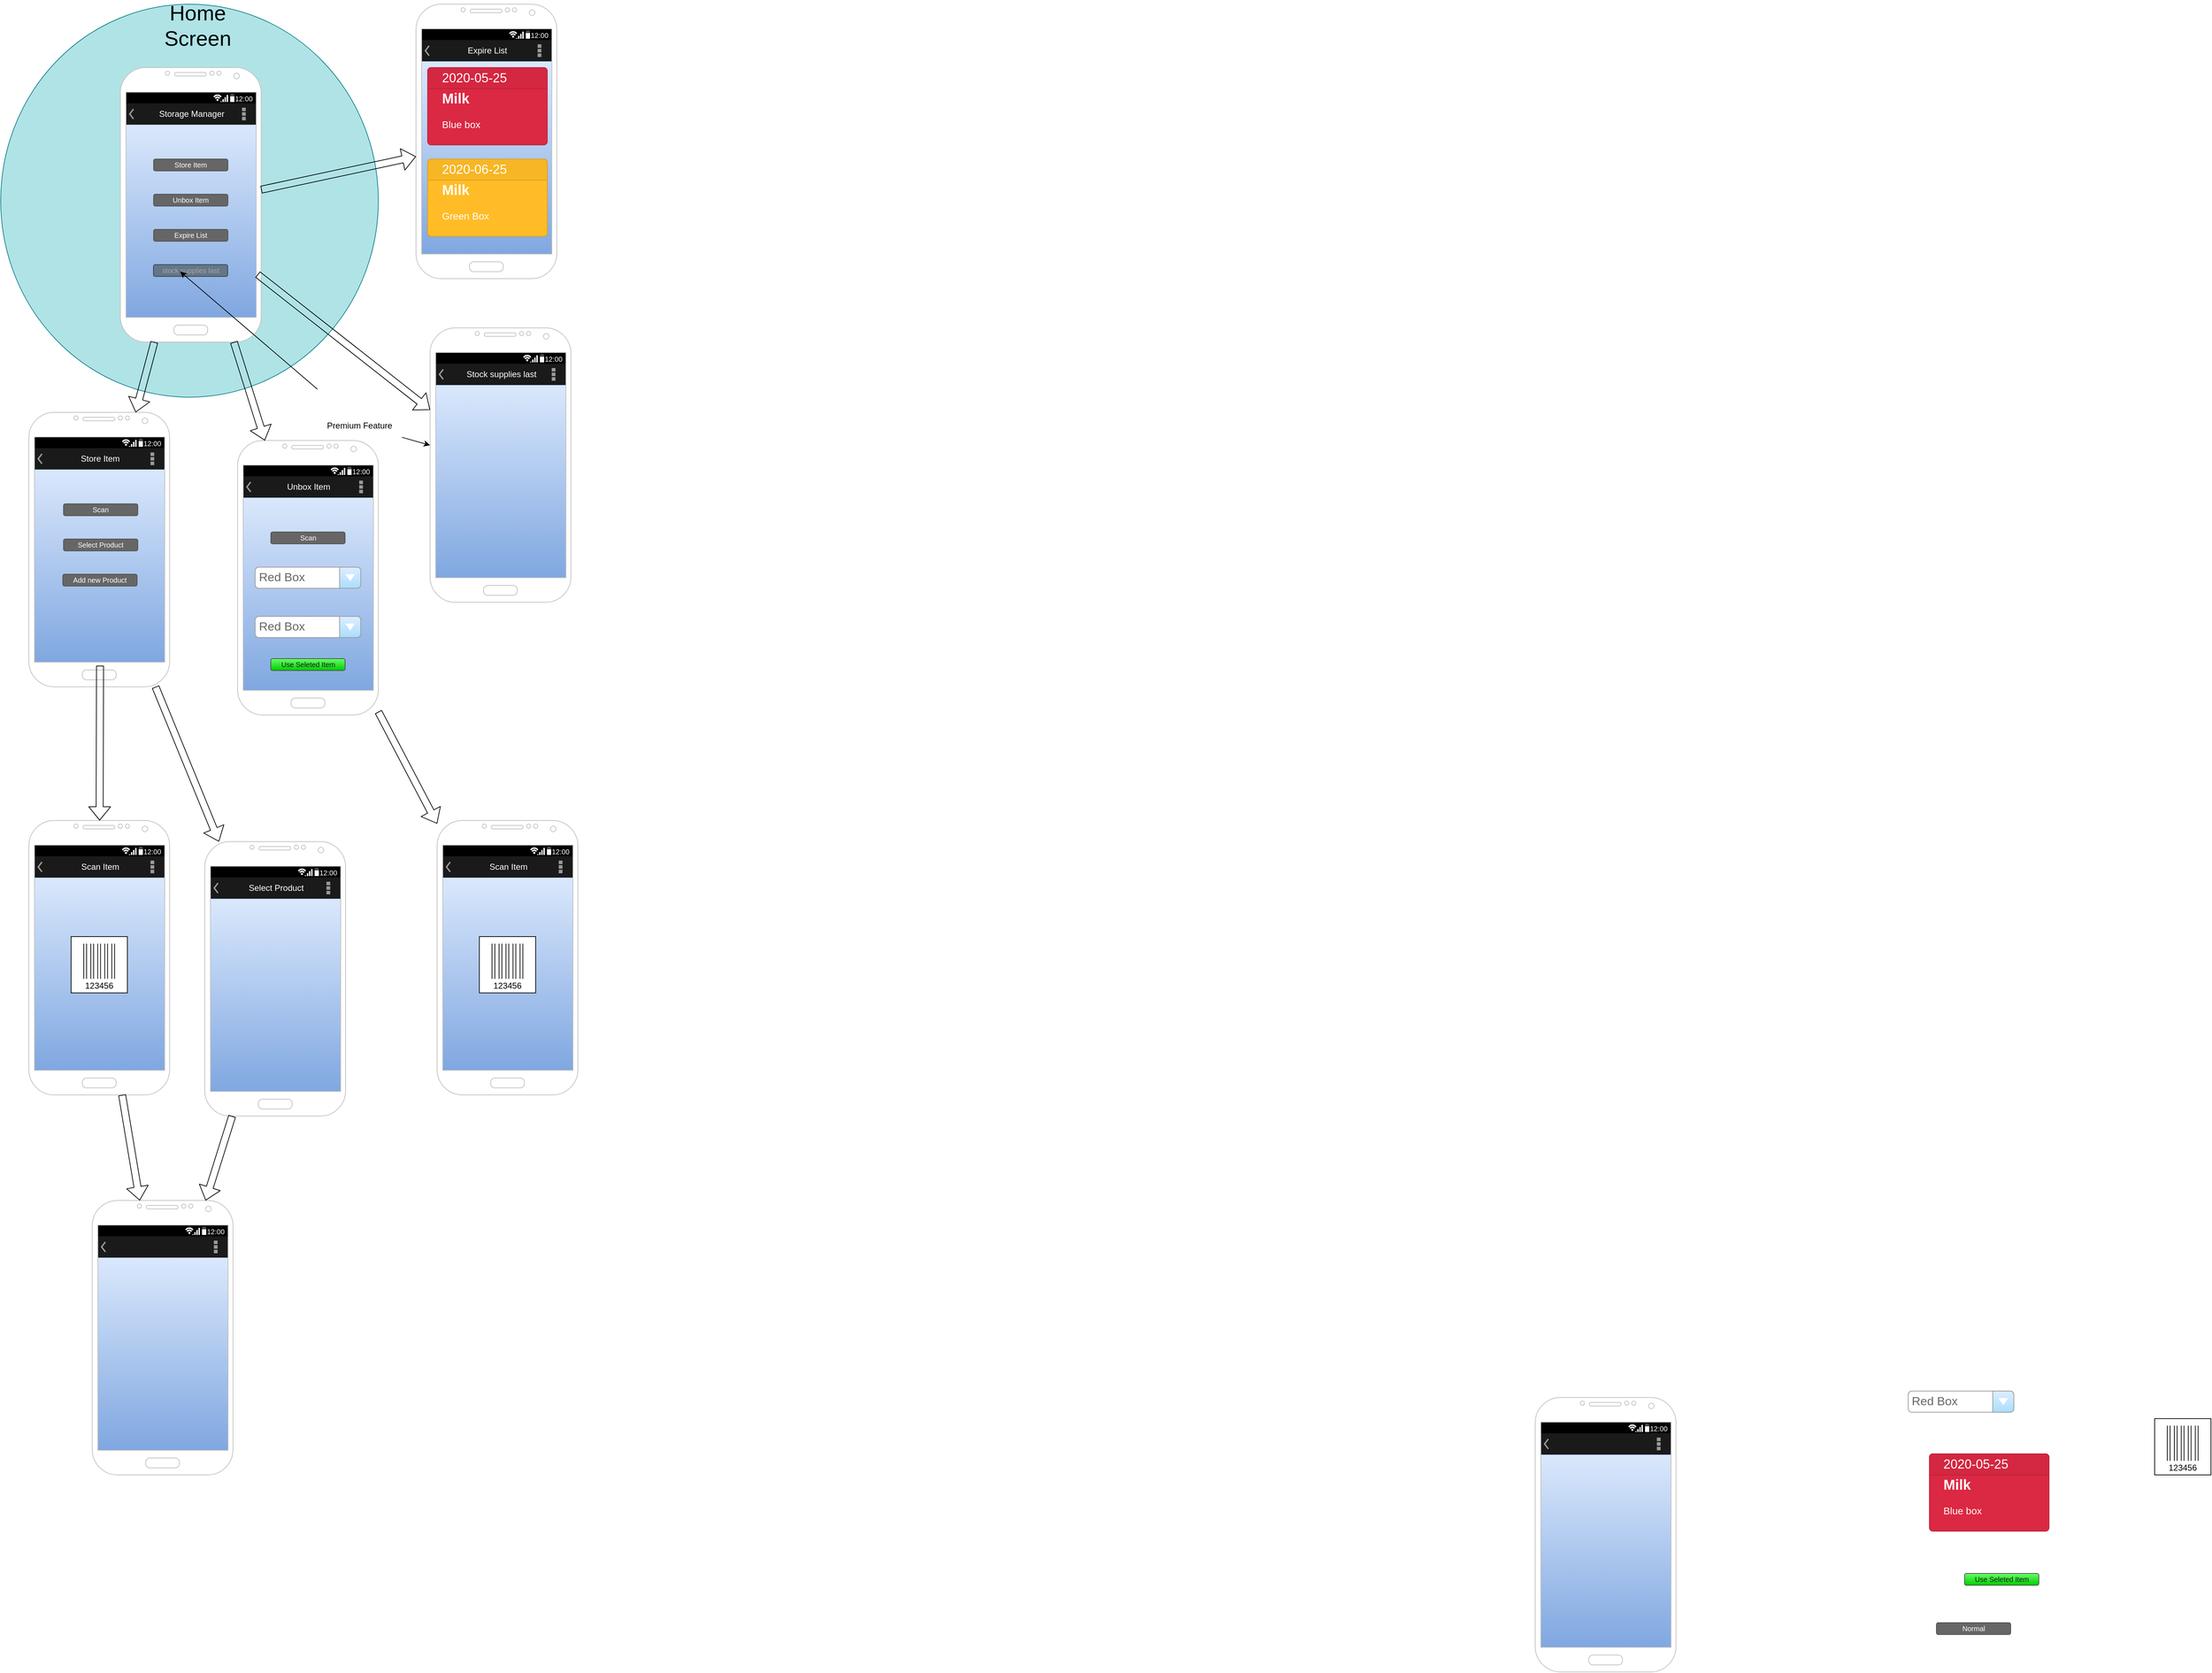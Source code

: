 <mxfile version="13.1.1" type="github">
  <diagram id="CHu45XtJOqBpzsB6C5ND" name="Page-1">
    <mxGraphModel dx="1303" dy="692" grid="1" gridSize="10" guides="1" tooltips="1" connect="1" arrows="1" fold="1" page="1" pageScale="1" pageWidth="850" pageHeight="1100" math="0" shadow="0">
      <root>
        <mxCell id="0" />
        <mxCell id="1" parent="0" />
        <mxCell id="-AypvJcpfiliAvQutzib-62" value="" style="ellipse;whiteSpace=wrap;html=1;fillColor=#b0e3e6;strokeColor=#0e8088;" vertex="1" parent="1">
          <mxGeometry y="30" width="536.5" height="558.44" as="geometry" />
        </mxCell>
        <mxCell id="jTlXZSJkSVps8n7bUzwx-30" value="" style="group" parent="1" vertex="1" connectable="0">
          <mxGeometry x="2180" y="2010" width="200" height="390" as="geometry" />
        </mxCell>
        <mxCell id="jTlXZSJkSVps8n7bUzwx-28" value="" style="group" parent="jTlXZSJkSVps8n7bUzwx-30" vertex="1" connectable="0">
          <mxGeometry width="200" height="390" as="geometry" />
        </mxCell>
        <mxCell id="jTlXZSJkSVps8n7bUzwx-32" value="" style="verticalLabelPosition=bottom;verticalAlign=top;html=1;shadow=0;dashed=0;strokeWidth=1;shape=mxgraph.ios.iBgFlat;strokeColor=#6c8ebf;fillColor=#dae8fc;gradientColor=#7ea6e0;" parent="jTlXZSJkSVps8n7bUzwx-28" vertex="1">
          <mxGeometry x="8" y="81" width="187" height="279" as="geometry" />
        </mxCell>
        <mxCell id="jTlXZSJkSVps8n7bUzwx-29" value="" style="strokeWidth=1;html=1;shadow=0;dashed=0;shape=mxgraph.android.action_bar;fillColor=#1A1A1A;strokeColor=#c0c0c0;strokeWidth=2;fontColor=#FFFFFF;" parent="jTlXZSJkSVps8n7bUzwx-28" vertex="1">
          <mxGeometry x="8" y="51" width="185" height="30" as="geometry" />
        </mxCell>
        <mxCell id="jTlXZSJkSVps8n7bUzwx-27" value="" style="strokeWidth=1;html=1;shadow=0;dashed=0;shape=mxgraph.android.statusBar;align=center;fillColor=#000000;strokeColor=#ffffff;fontColor=#ffffff;fontSize=10;aspect=fixed;" parent="jTlXZSJkSVps8n7bUzwx-28" vertex="1">
          <mxGeometry x="8" y="35" width="185" height="15.92" as="geometry" />
        </mxCell>
        <mxCell id="jTlXZSJkSVps8n7bUzwx-26" value="" style="verticalLabelPosition=bottom;verticalAlign=top;html=1;shadow=0;dashed=0;strokeWidth=1;shape=mxgraph.android.phone2;strokeColor=#c0c0c0;" parent="jTlXZSJkSVps8n7bUzwx-28" vertex="1">
          <mxGeometry width="200" height="390" as="geometry" />
        </mxCell>
        <mxCell id="jTlXZSJkSVps8n7bUzwx-33" value="" style="group" parent="1" vertex="1" connectable="0">
          <mxGeometry x="170" y="120.0" width="393" height="493.44" as="geometry" />
        </mxCell>
        <mxCell id="jTlXZSJkSVps8n7bUzwx-34" value="" style="group" parent="jTlXZSJkSVps8n7bUzwx-33" vertex="1" connectable="0">
          <mxGeometry width="393" height="493.44" as="geometry" />
        </mxCell>
        <mxCell id="jTlXZSJkSVps8n7bUzwx-35" value="" style="verticalLabelPosition=bottom;verticalAlign=top;html=1;shadow=0;dashed=0;strokeWidth=1;shape=mxgraph.ios.iBgFlat;strokeColor=#6c8ebf;fillColor=#dae8fc;gradientColor=#7ea6e0;" parent="jTlXZSJkSVps8n7bUzwx-34" vertex="1">
          <mxGeometry x="8" y="81" width="187" height="279" as="geometry" />
        </mxCell>
        <mxCell id="jTlXZSJkSVps8n7bUzwx-36" value="Storage Manager" style="strokeWidth=1;html=1;shadow=0;dashed=0;shape=mxgraph.android.action_bar;fillColor=#1A1A1A;strokeColor=#c0c0c0;strokeWidth=2;fontColor=#FFFFFF;" parent="jTlXZSJkSVps8n7bUzwx-34" vertex="1">
          <mxGeometry x="8" y="51" width="185" height="30" as="geometry" />
        </mxCell>
        <mxCell id="jTlXZSJkSVps8n7bUzwx-37" value="" style="strokeWidth=1;html=1;shadow=0;dashed=0;shape=mxgraph.android.statusBar;align=center;fillColor=#000000;strokeColor=#ffffff;fontColor=#ffffff;fontSize=10;aspect=fixed;" parent="jTlXZSJkSVps8n7bUzwx-34" vertex="1">
          <mxGeometry x="8" y="35" width="185" height="15.92" as="geometry" />
        </mxCell>
        <mxCell id="jTlXZSJkSVps8n7bUzwx-38" value="" style="verticalLabelPosition=bottom;verticalAlign=top;html=1;shadow=0;dashed=0;strokeWidth=1;shape=mxgraph.android.phone2;strokeColor=#c0c0c0;" parent="jTlXZSJkSVps8n7bUzwx-34" vertex="1">
          <mxGeometry width="200" height="390" as="geometry" />
        </mxCell>
        <mxCell id="jTlXZSJkSVps8n7bUzwx-39" value="Store Item" style="rounded=1;html=1;shadow=0;dashed=0;whiteSpace=wrap;fontSize=10;fillColor=#666666;align=center;strokeColor=#4D4D4D;fontColor=#ffffff;" parent="jTlXZSJkSVps8n7bUzwx-34" vertex="1">
          <mxGeometry x="47.25" y="130" width="105.5" height="16.88" as="geometry" />
        </mxCell>
        <mxCell id="jTlXZSJkSVps8n7bUzwx-40" value="Unbox Item" style="rounded=1;html=1;shadow=0;dashed=0;whiteSpace=wrap;fontSize=10;fillColor=#666666;align=center;strokeColor=#4D4D4D;fontColor=#ffffff;" parent="jTlXZSJkSVps8n7bUzwx-34" vertex="1">
          <mxGeometry x="47.25" y="180" width="105.5" height="16.88" as="geometry" />
        </mxCell>
        <mxCell id="jTlXZSJkSVps8n7bUzwx-41" value="Expire List" style="rounded=1;html=1;shadow=0;dashed=0;whiteSpace=wrap;fontSize=10;fillColor=#666666;align=center;strokeColor=#4D4D4D;fontColor=#ffffff;" parent="jTlXZSJkSVps8n7bUzwx-34" vertex="1">
          <mxGeometry x="47.25" y="230" width="105.5" height="16.88" as="geometry" />
        </mxCell>
        <mxCell id="jTlXZSJkSVps8n7bUzwx-109" value="stock supplies last" style="rounded=1;html=1;shadow=0;dashed=0;whiteSpace=wrap;fontSize=10;fillColor=#647687;align=center;strokeColor=#314354;fontColor=#A6A6A6;" parent="jTlXZSJkSVps8n7bUzwx-34" vertex="1">
          <mxGeometry x="47" y="280" width="105.5" height="16.88" as="geometry" />
        </mxCell>
        <mxCell id="jTlXZSJkSVps8n7bUzwx-42" value="" style="group" parent="1" vertex="1" connectable="0">
          <mxGeometry x="40" y="610" width="200" height="390" as="geometry" />
        </mxCell>
        <mxCell id="jTlXZSJkSVps8n7bUzwx-43" value="" style="group" parent="jTlXZSJkSVps8n7bUzwx-42" vertex="1" connectable="0">
          <mxGeometry width="200" height="390" as="geometry" />
        </mxCell>
        <mxCell id="jTlXZSJkSVps8n7bUzwx-44" value="" style="verticalLabelPosition=bottom;verticalAlign=top;html=1;shadow=0;dashed=0;strokeWidth=1;shape=mxgraph.ios.iBgFlat;strokeColor=#6c8ebf;fillColor=#dae8fc;gradientColor=#7ea6e0;" parent="jTlXZSJkSVps8n7bUzwx-43" vertex="1">
          <mxGeometry x="8" y="81" width="187" height="279" as="geometry" />
        </mxCell>
        <mxCell id="jTlXZSJkSVps8n7bUzwx-45" value="Store Item" style="strokeWidth=1;html=1;shadow=0;dashed=0;shape=mxgraph.android.action_bar;fillColor=#1A1A1A;strokeColor=#c0c0c0;strokeWidth=2;fontColor=#FFFFFF;" parent="jTlXZSJkSVps8n7bUzwx-43" vertex="1">
          <mxGeometry x="8" y="51" width="185" height="30" as="geometry" />
        </mxCell>
        <mxCell id="jTlXZSJkSVps8n7bUzwx-46" value="" style="strokeWidth=1;html=1;shadow=0;dashed=0;shape=mxgraph.android.statusBar;align=center;fillColor=#000000;strokeColor=#ffffff;fontColor=#ffffff;fontSize=10;aspect=fixed;" parent="jTlXZSJkSVps8n7bUzwx-43" vertex="1">
          <mxGeometry x="8" y="35" width="185" height="15.92" as="geometry" />
        </mxCell>
        <mxCell id="jTlXZSJkSVps8n7bUzwx-47" value="" style="verticalLabelPosition=bottom;verticalAlign=top;html=1;shadow=0;dashed=0;strokeWidth=1;shape=mxgraph.android.phone2;strokeColor=#c0c0c0;" parent="jTlXZSJkSVps8n7bUzwx-43" vertex="1">
          <mxGeometry width="200" height="390" as="geometry" />
        </mxCell>
        <mxCell id="jTlXZSJkSVps8n7bUzwx-106" value="Scan" style="rounded=1;html=1;shadow=0;dashed=0;whiteSpace=wrap;fontSize=10;fillColor=#666666;align=center;strokeColor=#4D4D4D;fontColor=#ffffff;" parent="jTlXZSJkSVps8n7bUzwx-43" vertex="1">
          <mxGeometry x="49.25" y="130" width="105.5" height="16.88" as="geometry" />
        </mxCell>
        <mxCell id="jTlXZSJkSVps8n7bUzwx-107" value="Select Product" style="rounded=1;html=1;shadow=0;dashed=0;whiteSpace=wrap;fontSize=10;fillColor=#666666;align=center;strokeColor=#4D4D4D;fontColor=#ffffff;" parent="jTlXZSJkSVps8n7bUzwx-43" vertex="1">
          <mxGeometry x="49.25" y="180" width="105.5" height="16.88" as="geometry" />
        </mxCell>
        <mxCell id="jTlXZSJkSVps8n7bUzwx-108" value="Add new Product" style="rounded=1;html=1;shadow=0;dashed=0;whiteSpace=wrap;fontSize=10;fillColor=#666666;align=center;strokeColor=#4D4D4D;fontColor=#ffffff;" parent="jTlXZSJkSVps8n7bUzwx-43" vertex="1">
          <mxGeometry x="48.25" y="230" width="105.5" height="16.88" as="geometry" />
        </mxCell>
        <mxCell id="jTlXZSJkSVps8n7bUzwx-48" value="" style="group" parent="1" vertex="1" connectable="0">
          <mxGeometry x="336.5" y="650" width="200" height="390" as="geometry" />
        </mxCell>
        <mxCell id="jTlXZSJkSVps8n7bUzwx-49" value="" style="group" parent="jTlXZSJkSVps8n7bUzwx-48" vertex="1" connectable="0">
          <mxGeometry width="200" height="390" as="geometry" />
        </mxCell>
        <mxCell id="jTlXZSJkSVps8n7bUzwx-50" value="" style="verticalLabelPosition=bottom;verticalAlign=top;html=1;shadow=0;dashed=0;strokeWidth=1;shape=mxgraph.ios.iBgFlat;strokeColor=#6c8ebf;fillColor=#dae8fc;gradientColor=#7ea6e0;" parent="jTlXZSJkSVps8n7bUzwx-49" vertex="1">
          <mxGeometry x="8" y="81" width="187" height="279" as="geometry" />
        </mxCell>
        <mxCell id="jTlXZSJkSVps8n7bUzwx-51" value="Unbox Item" style="strokeWidth=1;html=1;shadow=0;dashed=0;shape=mxgraph.android.action_bar;fillColor=#1A1A1A;strokeColor=#c0c0c0;strokeWidth=2;fontColor=#FFFFFF;" parent="jTlXZSJkSVps8n7bUzwx-49" vertex="1">
          <mxGeometry x="8" y="51" width="185" height="30" as="geometry" />
        </mxCell>
        <mxCell id="jTlXZSJkSVps8n7bUzwx-52" value="" style="strokeWidth=1;html=1;shadow=0;dashed=0;shape=mxgraph.android.statusBar;align=center;fillColor=#000000;strokeColor=#ffffff;fontColor=#ffffff;fontSize=10;aspect=fixed;" parent="jTlXZSJkSVps8n7bUzwx-49" vertex="1">
          <mxGeometry x="8" y="35" width="185" height="15.92" as="geometry" />
        </mxCell>
        <mxCell id="jTlXZSJkSVps8n7bUzwx-53" value="" style="verticalLabelPosition=bottom;verticalAlign=top;html=1;shadow=0;dashed=0;strokeWidth=1;shape=mxgraph.android.phone2;strokeColor=#c0c0c0;" parent="jTlXZSJkSVps8n7bUzwx-49" vertex="1">
          <mxGeometry width="200" height="390" as="geometry" />
        </mxCell>
        <mxCell id="jTlXZSJkSVps8n7bUzwx-117" value="Scan" style="rounded=1;html=1;shadow=0;dashed=0;whiteSpace=wrap;fontSize=10;fillColor=#666666;align=center;strokeColor=#4D4D4D;fontColor=#ffffff;" parent="jTlXZSJkSVps8n7bUzwx-49" vertex="1">
          <mxGeometry x="47.25" y="130" width="105.5" height="16.88" as="geometry" />
        </mxCell>
        <mxCell id="jTlXZSJkSVps8n7bUzwx-31" value="Red Box" style="strokeWidth=1;shadow=0;dashed=0;align=center;html=1;shape=mxgraph.mockup.forms.comboBox;strokeColor=#999999;fillColor=#ddeeff;align=left;fillColor2=#aaddff;mainText=;fontColor=#666666;fontSize=17;spacingLeft=3;" parent="jTlXZSJkSVps8n7bUzwx-49" vertex="1">
          <mxGeometry x="25" y="180" width="150" height="30" as="geometry" />
        </mxCell>
        <mxCell id="jTlXZSJkSVps8n7bUzwx-127" value="Red Box" style="strokeWidth=1;shadow=0;dashed=0;align=center;html=1;shape=mxgraph.mockup.forms.comboBox;strokeColor=#999999;fillColor=#ddeeff;align=left;fillColor2=#aaddff;mainText=;fontColor=#666666;fontSize=17;spacingLeft=3;" parent="jTlXZSJkSVps8n7bUzwx-49" vertex="1">
          <mxGeometry x="25" y="250" width="150" height="30" as="geometry" />
        </mxCell>
        <mxCell id="jTlXZSJkSVps8n7bUzwx-128" value="Use Seleted Item" style="rounded=1;html=1;shadow=0;dashed=0;whiteSpace=wrap;fontSize=10;fillColor=#66FF66;align=center;strokeColor=#4D4D4D;fontColor=#1A1A1A;gradientColor=#00CC00;" parent="jTlXZSJkSVps8n7bUzwx-49" vertex="1">
          <mxGeometry x="47.25" y="310" width="105.5" height="16.88" as="geometry" />
        </mxCell>
        <mxCell id="jTlXZSJkSVps8n7bUzwx-54" value="" style="group" parent="1" vertex="1" connectable="0">
          <mxGeometry x="590" y="30.0" width="200" height="390" as="geometry" />
        </mxCell>
        <mxCell id="jTlXZSJkSVps8n7bUzwx-55" value="" style="group" parent="jTlXZSJkSVps8n7bUzwx-54" vertex="1" connectable="0">
          <mxGeometry width="200" height="390" as="geometry" />
        </mxCell>
        <mxCell id="jTlXZSJkSVps8n7bUzwx-56" value="" style="verticalLabelPosition=bottom;verticalAlign=top;html=1;shadow=0;dashed=0;strokeWidth=1;shape=mxgraph.ios.iBgFlat;strokeColor=#6c8ebf;fillColor=#dae8fc;gradientColor=#7ea6e0;" parent="jTlXZSJkSVps8n7bUzwx-55" vertex="1">
          <mxGeometry x="8" y="81" width="187" height="279" as="geometry" />
        </mxCell>
        <mxCell id="jTlXZSJkSVps8n7bUzwx-57" value="Expire List" style="strokeWidth=1;html=1;shadow=0;dashed=0;shape=mxgraph.android.action_bar;fillColor=#1A1A1A;strokeColor=#c0c0c0;strokeWidth=2;fontColor=#FFFFFF;" parent="jTlXZSJkSVps8n7bUzwx-55" vertex="1">
          <mxGeometry x="8" y="51" width="185" height="30" as="geometry" />
        </mxCell>
        <mxCell id="jTlXZSJkSVps8n7bUzwx-58" value="" style="strokeWidth=1;html=1;shadow=0;dashed=0;shape=mxgraph.android.statusBar;align=center;fillColor=#000000;strokeColor=#ffffff;fontColor=#ffffff;fontSize=10;aspect=fixed;" parent="jTlXZSJkSVps8n7bUzwx-55" vertex="1">
          <mxGeometry x="8" y="35" width="185" height="15.92" as="geometry" />
        </mxCell>
        <mxCell id="jTlXZSJkSVps8n7bUzwx-59" value="" style="verticalLabelPosition=bottom;verticalAlign=top;html=1;shadow=0;dashed=0;strokeWidth=1;shape=mxgraph.android.phone2;strokeColor=#c0c0c0;" parent="jTlXZSJkSVps8n7bUzwx-55" vertex="1">
          <mxGeometry width="200" height="390" as="geometry" />
        </mxCell>
        <mxCell id="jTlXZSJkSVps8n7bUzwx-118" value="&lt;b&gt;&lt;font style=&quot;font-size: 20px&quot;&gt;Milk&lt;/font&gt;&lt;/b&gt;&lt;br style=&quot;font-size: 14px&quot;&gt;&lt;br style=&quot;font-size: 14px&quot;&gt;Blue box" style="html=1;shadow=0;dashed=0;shape=mxgraph.bootstrap.rrect;rSize=5;strokeColor=#BA2239;html=1;whiteSpace=wrap;fillColor=#DB2843;fontColor=#ffffff;verticalAlign=bottom;align=left;spacing=20;spacingBottom=0;fontSize=14;" parent="jTlXZSJkSVps8n7bUzwx-55" vertex="1">
          <mxGeometry x="16.5" y="90" width="170" height="110" as="geometry" />
        </mxCell>
        <mxCell id="jTlXZSJkSVps8n7bUzwx-119" value="2020-05-25" style="html=1;shadow=0;dashed=0;shape=mxgraph.bootstrap.topButton;rSize=5;perimeter=none;whiteSpace=wrap;fillColor=#D42741;strokeColor=#BA2239;fontColor=#ffffff;resizeWidth=1;fontSize=18;align=left;spacing=20;" parent="jTlXZSJkSVps8n7bUzwx-118" vertex="1">
          <mxGeometry width="170" height="30" relative="1" as="geometry" />
        </mxCell>
        <mxCell id="jTlXZSJkSVps8n7bUzwx-124" value="&lt;b&gt;&lt;font style=&quot;font-size: 20px&quot;&gt;Milk&lt;/font&gt;&lt;/b&gt;&lt;br style=&quot;font-size: 14px&quot;&gt;&lt;br style=&quot;font-size: 14px&quot;&gt;Green Box" style="html=1;shadow=0;dashed=0;shape=mxgraph.bootstrap.rrect;rSize=5;strokeColor=#D89F20;html=1;whiteSpace=wrap;fillColor=#FFBC26;fontColor=#ffffff;verticalAlign=bottom;align=left;spacing=20;spacingBottom=0;fontSize=14;" parent="jTlXZSJkSVps8n7bUzwx-55" vertex="1">
          <mxGeometry x="16.5" y="220" width="170" height="110" as="geometry" />
        </mxCell>
        <mxCell id="jTlXZSJkSVps8n7bUzwx-125" value="2020-06-25" style="html=1;shadow=0;dashed=0;shape=mxgraph.bootstrap.topButton;rSize=5;perimeter=none;whiteSpace=wrap;fillColor=#F7B625;strokeColor=#D89F20;fontColor=#ffffff;resizeWidth=1;fontSize=18;align=left;spacing=20;" parent="jTlXZSJkSVps8n7bUzwx-124" vertex="1">
          <mxGeometry width="170" height="30" relative="1" as="geometry" />
        </mxCell>
        <mxCell id="jTlXZSJkSVps8n7bUzwx-60" value="" style="group" parent="1" vertex="1" connectable="0">
          <mxGeometry x="610" y="490" width="200" height="390" as="geometry" />
        </mxCell>
        <mxCell id="jTlXZSJkSVps8n7bUzwx-61" value="" style="group" parent="jTlXZSJkSVps8n7bUzwx-60" vertex="1" connectable="0">
          <mxGeometry width="200" height="390" as="geometry" />
        </mxCell>
        <mxCell id="jTlXZSJkSVps8n7bUzwx-62" value="" style="verticalLabelPosition=bottom;verticalAlign=top;html=1;shadow=0;dashed=0;strokeWidth=1;shape=mxgraph.ios.iBgFlat;strokeColor=#6c8ebf;fillColor=#dae8fc;gradientColor=#7ea6e0;" parent="jTlXZSJkSVps8n7bUzwx-61" vertex="1">
          <mxGeometry x="8" y="81" width="187" height="279" as="geometry" />
        </mxCell>
        <mxCell id="jTlXZSJkSVps8n7bUzwx-63" value="Stock supplies last" style="strokeWidth=1;html=1;shadow=0;dashed=0;shape=mxgraph.android.action_bar;fillColor=#1A1A1A;strokeColor=#c0c0c0;strokeWidth=2;fontColor=#FFFFFF;" parent="jTlXZSJkSVps8n7bUzwx-61" vertex="1">
          <mxGeometry x="8" y="51" width="185" height="30" as="geometry" />
        </mxCell>
        <mxCell id="jTlXZSJkSVps8n7bUzwx-64" value="" style="strokeWidth=1;html=1;shadow=0;dashed=0;shape=mxgraph.android.statusBar;align=center;fillColor=#000000;strokeColor=#ffffff;fontColor=#ffffff;fontSize=10;aspect=fixed;" parent="jTlXZSJkSVps8n7bUzwx-61" vertex="1">
          <mxGeometry x="8" y="35" width="185" height="15.92" as="geometry" />
        </mxCell>
        <mxCell id="jTlXZSJkSVps8n7bUzwx-65" value="" style="verticalLabelPosition=bottom;verticalAlign=top;html=1;shadow=0;dashed=0;strokeWidth=1;shape=mxgraph.android.phone2;strokeColor=#c0c0c0;" parent="jTlXZSJkSVps8n7bUzwx-61" vertex="1">
          <mxGeometry width="200" height="390" as="geometry" />
        </mxCell>
        <mxCell id="jTlXZSJkSVps8n7bUzwx-66" value="" style="group" parent="1" vertex="1" connectable="0">
          <mxGeometry x="40" y="1190" width="200" height="390" as="geometry" />
        </mxCell>
        <mxCell id="jTlXZSJkSVps8n7bUzwx-67" value="" style="group" parent="jTlXZSJkSVps8n7bUzwx-66" vertex="1" connectable="0">
          <mxGeometry width="200" height="390" as="geometry" />
        </mxCell>
        <mxCell id="jTlXZSJkSVps8n7bUzwx-68" value="" style="verticalLabelPosition=bottom;verticalAlign=top;html=1;shadow=0;dashed=0;strokeWidth=1;shape=mxgraph.ios.iBgFlat;strokeColor=#6c8ebf;fillColor=#dae8fc;gradientColor=#7ea6e0;" parent="jTlXZSJkSVps8n7bUzwx-67" vertex="1">
          <mxGeometry x="8" y="81" width="187" height="279" as="geometry" />
        </mxCell>
        <mxCell id="jTlXZSJkSVps8n7bUzwx-69" value="Scan Item" style="strokeWidth=1;html=1;shadow=0;dashed=0;shape=mxgraph.android.action_bar;fillColor=#1A1A1A;strokeColor=#c0c0c0;strokeWidth=2;fontColor=#FFFFFF;" parent="jTlXZSJkSVps8n7bUzwx-67" vertex="1">
          <mxGeometry x="8" y="51" width="185" height="30" as="geometry" />
        </mxCell>
        <mxCell id="jTlXZSJkSVps8n7bUzwx-70" value="" style="strokeWidth=1;html=1;shadow=0;dashed=0;shape=mxgraph.android.statusBar;align=center;fillColor=#000000;strokeColor=#ffffff;fontColor=#ffffff;fontSize=10;aspect=fixed;" parent="jTlXZSJkSVps8n7bUzwx-67" vertex="1">
          <mxGeometry x="8" y="35" width="185" height="15.92" as="geometry" />
        </mxCell>
        <mxCell id="jTlXZSJkSVps8n7bUzwx-71" value="" style="verticalLabelPosition=bottom;verticalAlign=top;html=1;shadow=0;dashed=0;strokeWidth=1;shape=mxgraph.android.phone2;strokeColor=#c0c0c0;" parent="jTlXZSJkSVps8n7bUzwx-67" vertex="1">
          <mxGeometry width="200" height="390" as="geometry" />
        </mxCell>
        <mxCell id="-AypvJcpfiliAvQutzib-44" value="" style="group" vertex="1" connectable="0" parent="jTlXZSJkSVps8n7bUzwx-67">
          <mxGeometry x="60" y="165" width="80" height="80" as="geometry" />
        </mxCell>
        <mxCell id="-AypvJcpfiliAvQutzib-45" value="" style="group" vertex="1" connectable="0" parent="-AypvJcpfiliAvQutzib-44">
          <mxGeometry width="80" height="80" as="geometry" />
        </mxCell>
        <mxCell id="-AypvJcpfiliAvQutzib-46" value="" style="group" vertex="1" connectable="0" parent="-AypvJcpfiliAvQutzib-45">
          <mxGeometry width="80" height="80" as="geometry" />
        </mxCell>
        <mxCell id="-AypvJcpfiliAvQutzib-47" value="" style="whiteSpace=wrap;html=1;aspect=fixed;" vertex="1" parent="-AypvJcpfiliAvQutzib-46">
          <mxGeometry width="80" height="80" as="geometry" />
        </mxCell>
        <mxCell id="-AypvJcpfiliAvQutzib-48" value="" style="shape=link;html=1;exitX=0.25;exitY=0.75;exitDx=0;exitDy=0;exitPerimeter=0;entryX=0.25;entryY=0.125;entryDx=0;entryDy=0;entryPerimeter=0;" edge="1" parent="-AypvJcpfiliAvQutzib-46" source="-AypvJcpfiliAvQutzib-47" target="-AypvJcpfiliAvQutzib-47">
          <mxGeometry width="50" height="50" relative="1" as="geometry">
            <mxPoint x="-80" y="70" as="sourcePoint" />
            <mxPoint x="-10" y="10" as="targetPoint" />
          </mxGeometry>
        </mxCell>
        <mxCell id="-AypvJcpfiliAvQutzib-49" value="" style="shape=link;html=1;exitX=0.25;exitY=0.75;exitDx=0;exitDy=0;exitPerimeter=0;entryX=0.25;entryY=0.125;entryDx=0;entryDy=0;entryPerimeter=0;" edge="1" parent="-AypvJcpfiliAvQutzib-46">
          <mxGeometry width="50" height="50" relative="1" as="geometry">
            <mxPoint x="30" y="60" as="sourcePoint" />
            <mxPoint x="30" y="10" as="targetPoint" />
          </mxGeometry>
        </mxCell>
        <mxCell id="-AypvJcpfiliAvQutzib-50" value="" style="shape=link;html=1;exitX=0.25;exitY=0.75;exitDx=0;exitDy=0;exitPerimeter=0;entryX=0.25;entryY=0.125;entryDx=0;entryDy=0;entryPerimeter=0;" edge="1" parent="-AypvJcpfiliAvQutzib-46">
          <mxGeometry width="50" height="50" relative="1" as="geometry">
            <mxPoint x="39.8" y="60" as="sourcePoint" />
            <mxPoint x="39.8" y="10" as="targetPoint" />
          </mxGeometry>
        </mxCell>
        <mxCell id="-AypvJcpfiliAvQutzib-51" value="" style="shape=link;html=1;exitX=0.25;exitY=0.75;exitDx=0;exitDy=0;exitPerimeter=0;entryX=0.25;entryY=0.125;entryDx=0;entryDy=0;entryPerimeter=0;" edge="1" parent="-AypvJcpfiliAvQutzib-46">
          <mxGeometry width="50" height="50" relative="1" as="geometry">
            <mxPoint x="49.8" y="60" as="sourcePoint" />
            <mxPoint x="49.8" y="10" as="targetPoint" />
          </mxGeometry>
        </mxCell>
        <mxCell id="-AypvJcpfiliAvQutzib-52" value="" style="shape=link;html=1;exitX=0.25;exitY=0.75;exitDx=0;exitDy=0;exitPerimeter=0;entryX=0.25;entryY=0.125;entryDx=0;entryDy=0;entryPerimeter=0;" edge="1" parent="-AypvJcpfiliAvQutzib-46">
          <mxGeometry width="50" height="50" relative="1" as="geometry">
            <mxPoint x="59.8" y="60" as="sourcePoint" />
            <mxPoint x="59.8" y="10" as="targetPoint" />
          </mxGeometry>
        </mxCell>
        <mxCell id="-AypvJcpfiliAvQutzib-53" value="123456" style="text;html=1;strokeColor=none;fillColor=none;align=center;verticalAlign=middle;whiteSpace=wrap;rounded=0;" vertex="1" parent="-AypvJcpfiliAvQutzib-46">
          <mxGeometry x="20" y="60" width="40" height="20" as="geometry" />
        </mxCell>
        <mxCell id="jTlXZSJkSVps8n7bUzwx-72" value="" style="group" parent="1" vertex="1" connectable="0">
          <mxGeometry x="130" y="1730" width="200" height="390" as="geometry" />
        </mxCell>
        <mxCell id="jTlXZSJkSVps8n7bUzwx-73" value="" style="group" parent="jTlXZSJkSVps8n7bUzwx-72" vertex="1" connectable="0">
          <mxGeometry width="200" height="390" as="geometry" />
        </mxCell>
        <mxCell id="jTlXZSJkSVps8n7bUzwx-74" value="" style="verticalLabelPosition=bottom;verticalAlign=top;html=1;shadow=0;dashed=0;strokeWidth=1;shape=mxgraph.ios.iBgFlat;strokeColor=#6c8ebf;fillColor=#dae8fc;gradientColor=#7ea6e0;" parent="jTlXZSJkSVps8n7bUzwx-73" vertex="1">
          <mxGeometry x="8" y="81" width="187" height="279" as="geometry" />
        </mxCell>
        <mxCell id="jTlXZSJkSVps8n7bUzwx-75" value="" style="strokeWidth=1;html=1;shadow=0;dashed=0;shape=mxgraph.android.action_bar;fillColor=#1A1A1A;strokeColor=#c0c0c0;strokeWidth=2;fontColor=#FFFFFF;" parent="jTlXZSJkSVps8n7bUzwx-73" vertex="1">
          <mxGeometry x="8" y="51" width="185" height="30" as="geometry" />
        </mxCell>
        <mxCell id="jTlXZSJkSVps8n7bUzwx-76" value="" style="strokeWidth=1;html=1;shadow=0;dashed=0;shape=mxgraph.android.statusBar;align=center;fillColor=#000000;strokeColor=#ffffff;fontColor=#ffffff;fontSize=10;aspect=fixed;" parent="jTlXZSJkSVps8n7bUzwx-73" vertex="1">
          <mxGeometry x="8" y="35" width="185" height="15.92" as="geometry" />
        </mxCell>
        <mxCell id="jTlXZSJkSVps8n7bUzwx-77" value="" style="verticalLabelPosition=bottom;verticalAlign=top;html=1;shadow=0;dashed=0;strokeWidth=1;shape=mxgraph.android.phone2;strokeColor=#c0c0c0;" parent="jTlXZSJkSVps8n7bUzwx-73" vertex="1">
          <mxGeometry width="200" height="390" as="geometry" />
        </mxCell>
        <mxCell id="jTlXZSJkSVps8n7bUzwx-102" value="" style="shape=flexArrow;endArrow=classic;html=1;" parent="1" source="jTlXZSJkSVps8n7bUzwx-38" target="jTlXZSJkSVps8n7bUzwx-47" edge="1">
          <mxGeometry width="50" height="50" relative="1" as="geometry">
            <mxPoint x="250" y="411" as="sourcePoint" />
            <mxPoint x="250" y="20" as="targetPoint" />
          </mxGeometry>
        </mxCell>
        <mxCell id="jTlXZSJkSVps8n7bUzwx-103" value="" style="shape=flexArrow;endArrow=classic;html=1;" parent="1" source="jTlXZSJkSVps8n7bUzwx-38" target="jTlXZSJkSVps8n7bUzwx-53" edge="1">
          <mxGeometry width="50" height="50" relative="1" as="geometry">
            <mxPoint x="440" y="530" as="sourcePoint" />
            <mxPoint x="490" y="480" as="targetPoint" />
          </mxGeometry>
        </mxCell>
        <mxCell id="jTlXZSJkSVps8n7bUzwx-104" value="" style="shape=flexArrow;endArrow=classic;html=1;" parent="1" source="jTlXZSJkSVps8n7bUzwx-38" target="jTlXZSJkSVps8n7bUzwx-59" edge="1">
          <mxGeometry width="50" height="50" relative="1" as="geometry">
            <mxPoint x="680" y="520" as="sourcePoint" />
            <mxPoint x="730" y="470" as="targetPoint" />
          </mxGeometry>
        </mxCell>
        <mxCell id="-AypvJcpfiliAvQutzib-13" value="" style="shape=flexArrow;endArrow=classic;html=1;" edge="1" parent="1" source="jTlXZSJkSVps8n7bUzwx-44" target="jTlXZSJkSVps8n7bUzwx-71">
          <mxGeometry width="50" height="50" relative="1" as="geometry">
            <mxPoint x="-550" y="740" as="sourcePoint" />
            <mxPoint x="1040" y="420" as="targetPoint" />
          </mxGeometry>
        </mxCell>
        <mxCell id="-AypvJcpfiliAvQutzib-14" value="" style="shape=flexArrow;endArrow=classic;html=1;" edge="1" parent="1" source="jTlXZSJkSVps8n7bUzwx-35" target="jTlXZSJkSVps8n7bUzwx-65">
          <mxGeometry width="50" height="50" relative="1" as="geometry">
            <mxPoint x="1197.088" y="400" as="sourcePoint" />
            <mxPoint x="1020" y="320" as="targetPoint" />
          </mxGeometry>
        </mxCell>
        <mxCell id="-AypvJcpfiliAvQutzib-15" value="" style="shape=flexArrow;endArrow=classic;html=1;" edge="1" parent="1" source="jTlXZSJkSVps8n7bUzwx-71" target="jTlXZSJkSVps8n7bUzwx-77">
          <mxGeometry width="50" height="50" relative="1" as="geometry">
            <mxPoint x="-490" y="1130" as="sourcePoint" />
            <mxPoint x="1570" y="420" as="targetPoint" />
          </mxGeometry>
        </mxCell>
        <mxCell id="-AypvJcpfiliAvQutzib-16" value="" style="endArrow=classic;html=1;entryX=0.36;entryY=0.592;entryDx=0;entryDy=0;entryPerimeter=0;" edge="1" parent="1" source="-AypvJcpfiliAvQutzib-17" target="jTlXZSJkSVps8n7bUzwx-109">
          <mxGeometry width="50" height="50" relative="1" as="geometry">
            <mxPoint x="130" y="310" as="sourcePoint" />
            <mxPoint x="210" y="320" as="targetPoint" />
          </mxGeometry>
        </mxCell>
        <mxCell id="-AypvJcpfiliAvQutzib-17" value="Premium Feature" style="text;html=1;strokeColor=none;fillColor=none;align=center;verticalAlign=middle;whiteSpace=wrap;rounded=0;" vertex="1" parent="1">
          <mxGeometry x="450" y="570" width="120" height="117" as="geometry" />
        </mxCell>
        <mxCell id="jTlXZSJkSVps8n7bUzwx-126" value="Red Box" style="strokeWidth=1;shadow=0;dashed=0;align=center;html=1;shape=mxgraph.mockup.forms.comboBox;strokeColor=#999999;fillColor=#ddeeff;align=left;fillColor2=#aaddff;mainText=;fontColor=#666666;fontSize=17;spacingLeft=3;" parent="1" vertex="1">
          <mxGeometry x="2710" y="2000.92" width="150" height="30" as="geometry" />
        </mxCell>
        <mxCell id="jTlXZSJkSVps8n7bUzwx-122" value="&lt;b&gt;&lt;font style=&quot;font-size: 20px&quot;&gt;Milk&lt;/font&gt;&lt;/b&gt;&lt;br style=&quot;font-size: 14px&quot;&gt;&lt;br style=&quot;font-size: 14px&quot;&gt;Blue box" style="html=1;shadow=0;dashed=0;shape=mxgraph.bootstrap.rrect;rSize=5;strokeColor=#BA2239;html=1;whiteSpace=wrap;fillColor=#DB2843;fontColor=#ffffff;verticalAlign=bottom;align=left;spacing=20;spacingBottom=0;fontSize=14;" parent="1" vertex="1">
          <mxGeometry x="2740" y="2090" width="170" height="110" as="geometry" />
        </mxCell>
        <mxCell id="jTlXZSJkSVps8n7bUzwx-123" value="2020-05-25" style="html=1;shadow=0;dashed=0;shape=mxgraph.bootstrap.topButton;rSize=5;perimeter=none;whiteSpace=wrap;fillColor=#D42741;strokeColor=#BA2239;fontColor=#ffffff;resizeWidth=1;fontSize=18;align=left;spacing=20;" parent="jTlXZSJkSVps8n7bUzwx-122" vertex="1">
          <mxGeometry width="170" height="30" relative="1" as="geometry" />
        </mxCell>
        <mxCell id="jTlXZSJkSVps8n7bUzwx-129" value="Use Seleted Item" style="rounded=1;html=1;shadow=0;dashed=0;whiteSpace=wrap;fontSize=10;fillColor=#66FF66;align=center;strokeColor=#4D4D4D;fontColor=#1A1A1A;gradientColor=#00CC00;" parent="1" vertex="1">
          <mxGeometry x="2790" y="2260" width="105.5" height="16.88" as="geometry" />
        </mxCell>
        <mxCell id="jTlXZSJkSVps8n7bUzwx-110" value="Normal" style="rounded=1;html=1;shadow=0;dashed=0;whiteSpace=wrap;fontSize=10;fillColor=#666666;align=center;strokeColor=#4D4D4D;fontColor=#ffffff;" parent="1" vertex="1">
          <mxGeometry x="2750" y="2330" width="105.5" height="16.88" as="geometry" />
        </mxCell>
        <mxCell id="-AypvJcpfiliAvQutzib-29" value="" style="endArrow=classic;html=1;" edge="1" parent="1" source="-AypvJcpfiliAvQutzib-17" target="jTlXZSJkSVps8n7bUzwx-65">
          <mxGeometry width="50" height="50" relative="1" as="geometry">
            <mxPoint x="960" y="770" as="sourcePoint" />
            <mxPoint x="970" y="930" as="targetPoint" />
          </mxGeometry>
        </mxCell>
        <mxCell id="-AypvJcpfiliAvQutzib-42" value="" style="group" vertex="1" connectable="0" parent="1">
          <mxGeometry x="3060" y="2040" width="80" height="80" as="geometry" />
        </mxCell>
        <mxCell id="-AypvJcpfiliAvQutzib-41" value="" style="group" vertex="1" connectable="0" parent="-AypvJcpfiliAvQutzib-42">
          <mxGeometry width="80" height="80" as="geometry" />
        </mxCell>
        <mxCell id="-AypvJcpfiliAvQutzib-37" value="" style="group" vertex="1" connectable="0" parent="-AypvJcpfiliAvQutzib-41">
          <mxGeometry width="80" height="80" as="geometry" />
        </mxCell>
        <mxCell id="-AypvJcpfiliAvQutzib-30" value="" style="whiteSpace=wrap;html=1;aspect=fixed;" vertex="1" parent="-AypvJcpfiliAvQutzib-37">
          <mxGeometry width="80" height="80" as="geometry" />
        </mxCell>
        <mxCell id="-AypvJcpfiliAvQutzib-31" value="" style="shape=link;html=1;exitX=0.25;exitY=0.75;exitDx=0;exitDy=0;exitPerimeter=0;entryX=0.25;entryY=0.125;entryDx=0;entryDy=0;entryPerimeter=0;" edge="1" parent="-AypvJcpfiliAvQutzib-37" source="-AypvJcpfiliAvQutzib-30" target="-AypvJcpfiliAvQutzib-30">
          <mxGeometry width="50" height="50" relative="1" as="geometry">
            <mxPoint x="-80" y="70" as="sourcePoint" />
            <mxPoint x="-10" y="10" as="targetPoint" />
          </mxGeometry>
        </mxCell>
        <mxCell id="-AypvJcpfiliAvQutzib-32" value="" style="shape=link;html=1;exitX=0.25;exitY=0.75;exitDx=0;exitDy=0;exitPerimeter=0;entryX=0.25;entryY=0.125;entryDx=0;entryDy=0;entryPerimeter=0;" edge="1" parent="-AypvJcpfiliAvQutzib-37">
          <mxGeometry width="50" height="50" relative="1" as="geometry">
            <mxPoint x="30" y="60" as="sourcePoint" />
            <mxPoint x="30" y="10" as="targetPoint" />
          </mxGeometry>
        </mxCell>
        <mxCell id="-AypvJcpfiliAvQutzib-33" value="" style="shape=link;html=1;exitX=0.25;exitY=0.75;exitDx=0;exitDy=0;exitPerimeter=0;entryX=0.25;entryY=0.125;entryDx=0;entryDy=0;entryPerimeter=0;" edge="1" parent="-AypvJcpfiliAvQutzib-37">
          <mxGeometry width="50" height="50" relative="1" as="geometry">
            <mxPoint x="39.8" y="60" as="sourcePoint" />
            <mxPoint x="39.8" y="10" as="targetPoint" />
          </mxGeometry>
        </mxCell>
        <mxCell id="-AypvJcpfiliAvQutzib-34" value="" style="shape=link;html=1;exitX=0.25;exitY=0.75;exitDx=0;exitDy=0;exitPerimeter=0;entryX=0.25;entryY=0.125;entryDx=0;entryDy=0;entryPerimeter=0;" edge="1" parent="-AypvJcpfiliAvQutzib-37">
          <mxGeometry width="50" height="50" relative="1" as="geometry">
            <mxPoint x="49.8" y="60" as="sourcePoint" />
            <mxPoint x="49.8" y="10" as="targetPoint" />
          </mxGeometry>
        </mxCell>
        <mxCell id="-AypvJcpfiliAvQutzib-35" value="" style="shape=link;html=1;exitX=0.25;exitY=0.75;exitDx=0;exitDy=0;exitPerimeter=0;entryX=0.25;entryY=0.125;entryDx=0;entryDy=0;entryPerimeter=0;" edge="1" parent="-AypvJcpfiliAvQutzib-37">
          <mxGeometry width="50" height="50" relative="1" as="geometry">
            <mxPoint x="59.8" y="60" as="sourcePoint" />
            <mxPoint x="59.8" y="10" as="targetPoint" />
          </mxGeometry>
        </mxCell>
        <mxCell id="-AypvJcpfiliAvQutzib-36" value="123456" style="text;html=1;strokeColor=none;fillColor=none;align=center;verticalAlign=middle;whiteSpace=wrap;rounded=0;" vertex="1" parent="-AypvJcpfiliAvQutzib-37">
          <mxGeometry x="20" y="60" width="40" height="20" as="geometry" />
        </mxCell>
        <mxCell id="-AypvJcpfiliAvQutzib-54" value="" style="group" vertex="1" connectable="0" parent="1">
          <mxGeometry x="290" y="1220" width="200" height="390" as="geometry" />
        </mxCell>
        <mxCell id="-AypvJcpfiliAvQutzib-55" value="" style="group" vertex="1" connectable="0" parent="-AypvJcpfiliAvQutzib-54">
          <mxGeometry width="200" height="390" as="geometry" />
        </mxCell>
        <mxCell id="-AypvJcpfiliAvQutzib-56" value="" style="verticalLabelPosition=bottom;verticalAlign=top;html=1;shadow=0;dashed=0;strokeWidth=1;shape=mxgraph.ios.iBgFlat;strokeColor=#6c8ebf;fillColor=#dae8fc;gradientColor=#7ea6e0;" vertex="1" parent="-AypvJcpfiliAvQutzib-55">
          <mxGeometry x="8" y="81" width="187" height="279" as="geometry" />
        </mxCell>
        <mxCell id="-AypvJcpfiliAvQutzib-57" value="Select Product" style="strokeWidth=1;html=1;shadow=0;dashed=0;shape=mxgraph.android.action_bar;fillColor=#1A1A1A;strokeColor=#c0c0c0;strokeWidth=2;fontColor=#FFFFFF;" vertex="1" parent="-AypvJcpfiliAvQutzib-55">
          <mxGeometry x="8" y="51" width="185" height="30" as="geometry" />
        </mxCell>
        <mxCell id="-AypvJcpfiliAvQutzib-58" value="" style="strokeWidth=1;html=1;shadow=0;dashed=0;shape=mxgraph.android.statusBar;align=center;fillColor=#000000;strokeColor=#ffffff;fontColor=#ffffff;fontSize=10;aspect=fixed;" vertex="1" parent="-AypvJcpfiliAvQutzib-55">
          <mxGeometry x="8" y="35" width="185" height="15.92" as="geometry" />
        </mxCell>
        <mxCell id="-AypvJcpfiliAvQutzib-59" value="" style="verticalLabelPosition=bottom;verticalAlign=top;html=1;shadow=0;dashed=0;strokeWidth=1;shape=mxgraph.android.phone2;strokeColor=#c0c0c0;" vertex="1" parent="-AypvJcpfiliAvQutzib-55">
          <mxGeometry width="200" height="390" as="geometry" />
        </mxCell>
        <mxCell id="-AypvJcpfiliAvQutzib-60" value="" style="shape=flexArrow;endArrow=classic;html=1;" edge="1" parent="1" source="jTlXZSJkSVps8n7bUzwx-47" target="-AypvJcpfiliAvQutzib-59">
          <mxGeometry width="50" height="50" relative="1" as="geometry">
            <mxPoint x="-360" y="890" as="sourcePoint" />
            <mxPoint x="-310" y="840" as="targetPoint" />
          </mxGeometry>
        </mxCell>
        <mxCell id="-AypvJcpfiliAvQutzib-61" value="" style="shape=flexArrow;endArrow=classic;html=1;" edge="1" parent="1" source="-AypvJcpfiliAvQutzib-59" target="jTlXZSJkSVps8n7bUzwx-77">
          <mxGeometry width="50" height="50" relative="1" as="geometry">
            <mxPoint x="-280" y="1160" as="sourcePoint" />
            <mxPoint x="-230" y="1110" as="targetPoint" />
          </mxGeometry>
        </mxCell>
        <mxCell id="-AypvJcpfiliAvQutzib-63" value="Home Screen" style="text;html=1;strokeColor=none;fillColor=none;align=center;verticalAlign=middle;whiteSpace=wrap;rounded=0;fontSize=30;" vertex="1" parent="1">
          <mxGeometry x="260" y="50" width="40" height="20" as="geometry" />
        </mxCell>
        <mxCell id="-AypvJcpfiliAvQutzib-64" value="" style="group" vertex="1" connectable="0" parent="1">
          <mxGeometry x="620" y="1190" width="200" height="390" as="geometry" />
        </mxCell>
        <mxCell id="-AypvJcpfiliAvQutzib-65" value="" style="group" vertex="1" connectable="0" parent="-AypvJcpfiliAvQutzib-64">
          <mxGeometry width="200" height="390" as="geometry" />
        </mxCell>
        <mxCell id="-AypvJcpfiliAvQutzib-66" value="" style="verticalLabelPosition=bottom;verticalAlign=top;html=1;shadow=0;dashed=0;strokeWidth=1;shape=mxgraph.ios.iBgFlat;strokeColor=#6c8ebf;fillColor=#dae8fc;gradientColor=#7ea6e0;" vertex="1" parent="-AypvJcpfiliAvQutzib-65">
          <mxGeometry x="8" y="81" width="187" height="279" as="geometry" />
        </mxCell>
        <mxCell id="-AypvJcpfiliAvQutzib-67" value="Scan Item" style="strokeWidth=1;html=1;shadow=0;dashed=0;shape=mxgraph.android.action_bar;fillColor=#1A1A1A;strokeColor=#c0c0c0;strokeWidth=2;fontColor=#FFFFFF;" vertex="1" parent="-AypvJcpfiliAvQutzib-65">
          <mxGeometry x="8" y="51" width="185" height="30" as="geometry" />
        </mxCell>
        <mxCell id="-AypvJcpfiliAvQutzib-68" value="" style="strokeWidth=1;html=1;shadow=0;dashed=0;shape=mxgraph.android.statusBar;align=center;fillColor=#000000;strokeColor=#ffffff;fontColor=#ffffff;fontSize=10;aspect=fixed;" vertex="1" parent="-AypvJcpfiliAvQutzib-65">
          <mxGeometry x="8" y="35" width="185" height="15.92" as="geometry" />
        </mxCell>
        <mxCell id="-AypvJcpfiliAvQutzib-69" value="" style="verticalLabelPosition=bottom;verticalAlign=top;html=1;shadow=0;dashed=0;strokeWidth=1;shape=mxgraph.android.phone2;strokeColor=#c0c0c0;" vertex="1" parent="-AypvJcpfiliAvQutzib-65">
          <mxGeometry width="200" height="390" as="geometry" />
        </mxCell>
        <mxCell id="-AypvJcpfiliAvQutzib-70" value="" style="group" vertex="1" connectable="0" parent="-AypvJcpfiliAvQutzib-65">
          <mxGeometry x="60" y="165" width="80" height="80" as="geometry" />
        </mxCell>
        <mxCell id="-AypvJcpfiliAvQutzib-71" value="" style="group" vertex="1" connectable="0" parent="-AypvJcpfiliAvQutzib-70">
          <mxGeometry width="80" height="80" as="geometry" />
        </mxCell>
        <mxCell id="-AypvJcpfiliAvQutzib-72" value="" style="group" vertex="1" connectable="0" parent="-AypvJcpfiliAvQutzib-71">
          <mxGeometry width="80" height="80" as="geometry" />
        </mxCell>
        <mxCell id="-AypvJcpfiliAvQutzib-73" value="" style="whiteSpace=wrap;html=1;aspect=fixed;" vertex="1" parent="-AypvJcpfiliAvQutzib-72">
          <mxGeometry width="80" height="80" as="geometry" />
        </mxCell>
        <mxCell id="-AypvJcpfiliAvQutzib-74" value="" style="shape=link;html=1;exitX=0.25;exitY=0.75;exitDx=0;exitDy=0;exitPerimeter=0;entryX=0.25;entryY=0.125;entryDx=0;entryDy=0;entryPerimeter=0;" edge="1" parent="-AypvJcpfiliAvQutzib-72" source="-AypvJcpfiliAvQutzib-73" target="-AypvJcpfiliAvQutzib-73">
          <mxGeometry width="50" height="50" relative="1" as="geometry">
            <mxPoint x="-80" y="70" as="sourcePoint" />
            <mxPoint x="-10" y="10" as="targetPoint" />
          </mxGeometry>
        </mxCell>
        <mxCell id="-AypvJcpfiliAvQutzib-75" value="" style="shape=link;html=1;exitX=0.25;exitY=0.75;exitDx=0;exitDy=0;exitPerimeter=0;entryX=0.25;entryY=0.125;entryDx=0;entryDy=0;entryPerimeter=0;" edge="1" parent="-AypvJcpfiliAvQutzib-72">
          <mxGeometry width="50" height="50" relative="1" as="geometry">
            <mxPoint x="30" y="60" as="sourcePoint" />
            <mxPoint x="30" y="10" as="targetPoint" />
          </mxGeometry>
        </mxCell>
        <mxCell id="-AypvJcpfiliAvQutzib-76" value="" style="shape=link;html=1;exitX=0.25;exitY=0.75;exitDx=0;exitDy=0;exitPerimeter=0;entryX=0.25;entryY=0.125;entryDx=0;entryDy=0;entryPerimeter=0;" edge="1" parent="-AypvJcpfiliAvQutzib-72">
          <mxGeometry width="50" height="50" relative="1" as="geometry">
            <mxPoint x="39.8" y="60" as="sourcePoint" />
            <mxPoint x="39.8" y="10" as="targetPoint" />
          </mxGeometry>
        </mxCell>
        <mxCell id="-AypvJcpfiliAvQutzib-77" value="" style="shape=link;html=1;exitX=0.25;exitY=0.75;exitDx=0;exitDy=0;exitPerimeter=0;entryX=0.25;entryY=0.125;entryDx=0;entryDy=0;entryPerimeter=0;" edge="1" parent="-AypvJcpfiliAvQutzib-72">
          <mxGeometry width="50" height="50" relative="1" as="geometry">
            <mxPoint x="49.8" y="60" as="sourcePoint" />
            <mxPoint x="49.8" y="10" as="targetPoint" />
          </mxGeometry>
        </mxCell>
        <mxCell id="-AypvJcpfiliAvQutzib-78" value="" style="shape=link;html=1;exitX=0.25;exitY=0.75;exitDx=0;exitDy=0;exitPerimeter=0;entryX=0.25;entryY=0.125;entryDx=0;entryDy=0;entryPerimeter=0;" edge="1" parent="-AypvJcpfiliAvQutzib-72">
          <mxGeometry width="50" height="50" relative="1" as="geometry">
            <mxPoint x="59.8" y="60" as="sourcePoint" />
            <mxPoint x="59.8" y="10" as="targetPoint" />
          </mxGeometry>
        </mxCell>
        <mxCell id="-AypvJcpfiliAvQutzib-79" value="123456" style="text;html=1;strokeColor=none;fillColor=none;align=center;verticalAlign=middle;whiteSpace=wrap;rounded=0;" vertex="1" parent="-AypvJcpfiliAvQutzib-72">
          <mxGeometry x="20" y="60" width="40" height="20" as="geometry" />
        </mxCell>
        <mxCell id="-AypvJcpfiliAvQutzib-80" value="" style="shape=flexArrow;endArrow=classic;html=1;fontSize=30;" edge="1" parent="1" source="jTlXZSJkSVps8n7bUzwx-53" target="-AypvJcpfiliAvQutzib-69">
          <mxGeometry width="50" height="50" relative="1" as="geometry">
            <mxPoint x="-60" y="1620" as="sourcePoint" />
            <mxPoint x="-10" y="1570" as="targetPoint" />
          </mxGeometry>
        </mxCell>
      </root>
    </mxGraphModel>
  </diagram>
</mxfile>
